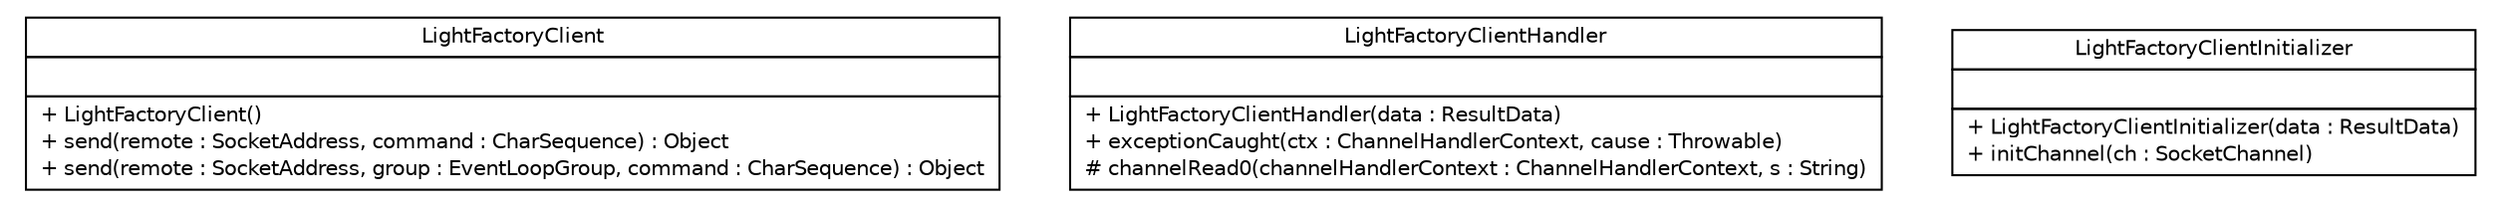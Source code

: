 #!/usr/local/bin/dot
#
# Class diagram 
# Generated by UMLGraph version R5_6 (http://www.umlgraph.org/)
#

digraph G {
	edge [fontname="Helvetica",fontsize=10,labelfontname="Helvetica",labelfontsize=10];
	node [fontname="Helvetica",fontsize=10,shape=plaintext];
	nodesep=0.25;
	ranksep=0.5;
	// com.xley.lfosc.lightfactory.client.LightFactoryClient
	c104 [label=<<table title="com.xley.lfosc.lightfactory.client.LightFactoryClient" border="0" cellborder="1" cellspacing="0" cellpadding="2" port="p" href="./LightFactoryClient.html">
		<tr><td><table border="0" cellspacing="0" cellpadding="1">
<tr><td align="center" balign="center"> LightFactoryClient </td></tr>
		</table></td></tr>
		<tr><td><table border="0" cellspacing="0" cellpadding="1">
<tr><td align="left" balign="left">  </td></tr>
		</table></td></tr>
		<tr><td><table border="0" cellspacing="0" cellpadding="1">
<tr><td align="left" balign="left"> + LightFactoryClient() </td></tr>
<tr><td align="left" balign="left"> + send(remote : SocketAddress, command : CharSequence) : Object </td></tr>
<tr><td align="left" balign="left"> + send(remote : SocketAddress, group : EventLoopGroup, command : CharSequence) : Object </td></tr>
		</table></td></tr>
		</table>>, URL="./LightFactoryClient.html", fontname="Helvetica", fontcolor="black", fontsize=10.0];
	// com.xley.lfosc.lightfactory.client.LightFactoryClientHandler
	c105 [label=<<table title="com.xley.lfosc.lightfactory.client.LightFactoryClientHandler" border="0" cellborder="1" cellspacing="0" cellpadding="2" port="p" href="./LightFactoryClientHandler.html">
		<tr><td><table border="0" cellspacing="0" cellpadding="1">
<tr><td align="center" balign="center"> LightFactoryClientHandler </td></tr>
		</table></td></tr>
		<tr><td><table border="0" cellspacing="0" cellpadding="1">
<tr><td align="left" balign="left">  </td></tr>
		</table></td></tr>
		<tr><td><table border="0" cellspacing="0" cellpadding="1">
<tr><td align="left" balign="left"> + LightFactoryClientHandler(data : ResultData) </td></tr>
<tr><td align="left" balign="left"> + exceptionCaught(ctx : ChannelHandlerContext, cause : Throwable) </td></tr>
<tr><td align="left" balign="left"> # channelRead0(channelHandlerContext : ChannelHandlerContext, s : String) </td></tr>
		</table></td></tr>
		</table>>, URL="./LightFactoryClientHandler.html", fontname="Helvetica", fontcolor="black", fontsize=10.0];
	// com.xley.lfosc.lightfactory.client.LightFactoryClientInitializer
	c106 [label=<<table title="com.xley.lfosc.lightfactory.client.LightFactoryClientInitializer" border="0" cellborder="1" cellspacing="0" cellpadding="2" port="p" href="./LightFactoryClientInitializer.html">
		<tr><td><table border="0" cellspacing="0" cellpadding="1">
<tr><td align="center" balign="center"> LightFactoryClientInitializer </td></tr>
		</table></td></tr>
		<tr><td><table border="0" cellspacing="0" cellpadding="1">
<tr><td align="left" balign="left">  </td></tr>
		</table></td></tr>
		<tr><td><table border="0" cellspacing="0" cellpadding="1">
<tr><td align="left" balign="left"> + LightFactoryClientInitializer(data : ResultData) </td></tr>
<tr><td align="left" balign="left"> + initChannel(ch : SocketChannel) </td></tr>
		</table></td></tr>
		</table>>, URL="./LightFactoryClientInitializer.html", fontname="Helvetica", fontcolor="black", fontsize=10.0];
}

